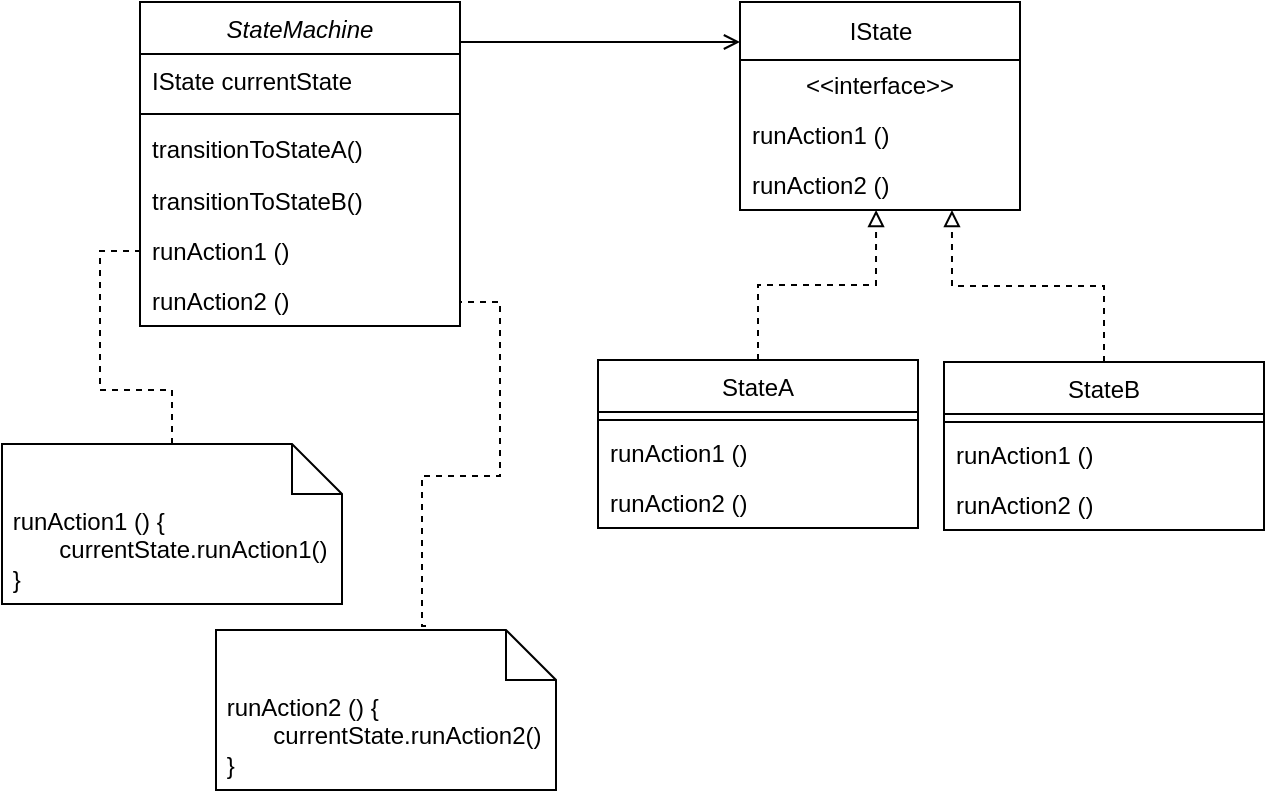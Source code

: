 <mxfile version="20.7.4" type="device"><diagram id="C5RBs43oDa-KdzZeNtuy" name="Page-1"><mxGraphModel dx="1420" dy="906" grid="0" gridSize="10" guides="1" tooltips="1" connect="1" arrows="1" fold="1" page="0" pageScale="1" pageWidth="827" pageHeight="1169" math="0" shadow="0"><root><mxCell id="WIyWlLk6GJQsqaUBKTNV-0"/><mxCell id="WIyWlLk6GJQsqaUBKTNV-1" parent="WIyWlLk6GJQsqaUBKTNV-0"/><mxCell id="zkfFHV4jXpPFQw0GAbJ--0" value="StateMachine" style="swimlane;fontStyle=2;align=center;verticalAlign=top;childLayout=stackLayout;horizontal=1;startSize=26;horizontalStack=0;resizeParent=1;resizeLast=0;collapsible=1;marginBottom=0;rounded=0;shadow=0;strokeWidth=1;" parent="WIyWlLk6GJQsqaUBKTNV-1" vertex="1"><mxGeometry x="420" y="130" width="160" height="162" as="geometry"><mxRectangle x="230" y="140" width="160" height="26" as="alternateBounds"/></mxGeometry></mxCell><mxCell id="zkfFHV4jXpPFQw0GAbJ--1" value="IState currentState" style="text;align=left;verticalAlign=top;spacingLeft=4;spacingRight=4;overflow=hidden;rotatable=0;points=[[0,0.5],[1,0.5]];portConstraint=eastwest;" parent="zkfFHV4jXpPFQw0GAbJ--0" vertex="1"><mxGeometry y="26" width="160" height="26" as="geometry"/></mxCell><mxCell id="zkfFHV4jXpPFQw0GAbJ--4" value="" style="line;html=1;strokeWidth=1;align=left;verticalAlign=middle;spacingTop=-1;spacingLeft=3;spacingRight=3;rotatable=0;labelPosition=right;points=[];portConstraint=eastwest;" parent="zkfFHV4jXpPFQw0GAbJ--0" vertex="1"><mxGeometry y="52" width="160" height="8" as="geometry"/></mxCell><mxCell id="zkfFHV4jXpPFQw0GAbJ--5" value="transitionToStateA()" style="text;align=left;verticalAlign=top;spacingLeft=4;spacingRight=4;overflow=hidden;rotatable=0;points=[[0,0.5],[1,0.5]];portConstraint=eastwest;" parent="zkfFHV4jXpPFQw0GAbJ--0" vertex="1"><mxGeometry y="60" width="160" height="26" as="geometry"/></mxCell><mxCell id="gsmVabH8hQ2Cs38YSonJ-13" value="transitionToStateB()" style="text;align=left;verticalAlign=top;spacingLeft=4;spacingRight=4;overflow=hidden;rotatable=0;points=[[0,0.5],[1,0.5]];portConstraint=eastwest;" vertex="1" parent="zkfFHV4jXpPFQw0GAbJ--0"><mxGeometry y="86" width="160" height="26" as="geometry"/></mxCell><mxCell id="gsmVabH8hQ2Cs38YSonJ-14" value="runAction1 ()" style="text;html=1;strokeColor=none;fillColor=none;align=left;verticalAlign=middle;spacingLeft=4;spacingRight=4;overflow=hidden;rotatable=0;points=[[0,0.5],[1,0.5]];portConstraint=eastwest;" vertex="1" parent="zkfFHV4jXpPFQw0GAbJ--0"><mxGeometry y="112" width="160" height="25" as="geometry"/></mxCell><mxCell id="gsmVabH8hQ2Cs38YSonJ-15" value="runAction2 ()" style="text;html=1;strokeColor=none;fillColor=none;align=left;verticalAlign=middle;spacingLeft=4;spacingRight=4;overflow=hidden;rotatable=0;points=[[0,0.5],[1,0.5]];portConstraint=eastwest;" vertex="1" parent="zkfFHV4jXpPFQw0GAbJ--0"><mxGeometry y="137" width="160" height="25" as="geometry"/></mxCell><mxCell id="gsmVabH8hQ2Cs38YSonJ-5" style="edgeStyle=orthogonalEdgeStyle;rounded=0;orthogonalLoop=1;jettySize=auto;html=1;dashed=1;endArrow=block;endFill=0;entryX=0.757;entryY=1;entryDx=0;entryDy=0;entryPerimeter=0;" edge="1" parent="WIyWlLk6GJQsqaUBKTNV-1" source="zkfFHV4jXpPFQw0GAbJ--13" target="gsmVabH8hQ2Cs38YSonJ-4"><mxGeometry relative="1" as="geometry"/></mxCell><mxCell id="zkfFHV4jXpPFQw0GAbJ--13" value="StateB" style="swimlane;fontStyle=0;align=center;verticalAlign=top;childLayout=stackLayout;horizontal=1;startSize=26;horizontalStack=0;resizeParent=1;resizeLast=0;collapsible=1;marginBottom=0;rounded=0;shadow=0;strokeWidth=1;" parent="WIyWlLk6GJQsqaUBKTNV-1" vertex="1"><mxGeometry x="822" y="310" width="160" height="84" as="geometry"><mxRectangle x="340" y="380" width="170" height="26" as="alternateBounds"/></mxGeometry></mxCell><mxCell id="zkfFHV4jXpPFQw0GAbJ--15" value="" style="line;html=1;strokeWidth=1;align=left;verticalAlign=middle;spacingTop=-1;spacingLeft=3;spacingRight=3;rotatable=0;labelPosition=right;points=[];portConstraint=eastwest;" parent="zkfFHV4jXpPFQw0GAbJ--13" vertex="1"><mxGeometry y="26" width="160" height="8" as="geometry"/></mxCell><mxCell id="gsmVabH8hQ2Cs38YSonJ-6" value="runAction1 ()" style="text;html=1;strokeColor=none;fillColor=none;align=left;verticalAlign=middle;spacingLeft=4;spacingRight=4;overflow=hidden;rotatable=0;points=[[0,0.5],[1,0.5]];portConstraint=eastwest;" vertex="1" parent="zkfFHV4jXpPFQw0GAbJ--13"><mxGeometry y="34" width="160" height="25" as="geometry"/></mxCell><mxCell id="gsmVabH8hQ2Cs38YSonJ-7" value="runAction2 ()" style="text;html=1;strokeColor=none;fillColor=none;align=left;verticalAlign=middle;spacingLeft=4;spacingRight=4;overflow=hidden;rotatable=0;points=[[0,0.5],[1,0.5]];portConstraint=eastwest;" vertex="1" parent="zkfFHV4jXpPFQw0GAbJ--13"><mxGeometry y="59" width="160" height="25" as="geometry"/></mxCell><mxCell id="zkfFHV4jXpPFQw0GAbJ--26" value="" style="endArrow=open;shadow=0;strokeWidth=1;rounded=0;endFill=1;edgeStyle=elbowEdgeStyle;elbow=vertical;" parent="WIyWlLk6GJQsqaUBKTNV-1" source="zkfFHV4jXpPFQw0GAbJ--0" edge="1"><mxGeometry x="0.5" y="41" relative="1" as="geometry"><mxPoint x="580" y="202" as="sourcePoint"/><mxPoint x="720" y="150" as="targetPoint"/><mxPoint x="-40" y="32" as="offset"/></mxGeometry></mxCell><mxCell id="gsmVabH8hQ2Cs38YSonJ-1" value="&lt;span style=&quot;font-weight: normal;&quot;&gt;IState&lt;/span&gt;" style="swimlane;fontStyle=1;align=center;verticalAlign=middle;childLayout=stackLayout;horizontal=1;startSize=29;horizontalStack=0;resizeParent=1;resizeParentMax=0;resizeLast=0;collapsible=0;marginBottom=0;html=1;" vertex="1" parent="WIyWlLk6GJQsqaUBKTNV-1"><mxGeometry x="720" y="130" width="140" height="104" as="geometry"/></mxCell><mxCell id="gsmVabH8hQ2Cs38YSonJ-2" value="&amp;lt;&amp;lt;interface&amp;gt;&amp;gt;" style="text;html=1;strokeColor=none;fillColor=none;align=center;verticalAlign=middle;spacingLeft=4;spacingRight=4;overflow=hidden;rotatable=0;points=[[0,0.5],[1,0.5]];portConstraint=eastwest;" vertex="1" parent="gsmVabH8hQ2Cs38YSonJ-1"><mxGeometry y="29" width="140" height="25" as="geometry"/></mxCell><mxCell id="gsmVabH8hQ2Cs38YSonJ-3" value="runAction1 ()" style="text;html=1;strokeColor=none;fillColor=none;align=left;verticalAlign=middle;spacingLeft=4;spacingRight=4;overflow=hidden;rotatable=0;points=[[0,0.5],[1,0.5]];portConstraint=eastwest;" vertex="1" parent="gsmVabH8hQ2Cs38YSonJ-1"><mxGeometry y="54" width="140" height="25" as="geometry"/></mxCell><mxCell id="gsmVabH8hQ2Cs38YSonJ-4" value="runAction2 ()" style="text;html=1;strokeColor=none;fillColor=none;align=left;verticalAlign=middle;spacingLeft=4;spacingRight=4;overflow=hidden;rotatable=0;points=[[0,0.5],[1,0.5]];portConstraint=eastwest;" vertex="1" parent="gsmVabH8hQ2Cs38YSonJ-1"><mxGeometry y="79" width="140" height="25" as="geometry"/></mxCell><mxCell id="gsmVabH8hQ2Cs38YSonJ-12" style="edgeStyle=orthogonalEdgeStyle;rounded=0;orthogonalLoop=1;jettySize=auto;html=1;dashed=1;endArrow=block;endFill=0;entryX=0.486;entryY=1;entryDx=0;entryDy=0;entryPerimeter=0;" edge="1" parent="WIyWlLk6GJQsqaUBKTNV-1" source="gsmVabH8hQ2Cs38YSonJ-8" target="gsmVabH8hQ2Cs38YSonJ-4"><mxGeometry relative="1" as="geometry"/></mxCell><mxCell id="gsmVabH8hQ2Cs38YSonJ-8" value="StateA" style="swimlane;fontStyle=0;align=center;verticalAlign=top;childLayout=stackLayout;horizontal=1;startSize=26;horizontalStack=0;resizeParent=1;resizeLast=0;collapsible=1;marginBottom=0;rounded=0;shadow=0;strokeWidth=1;" vertex="1" parent="WIyWlLk6GJQsqaUBKTNV-1"><mxGeometry x="649" y="309" width="160" height="84" as="geometry"><mxRectangle x="340" y="380" width="170" height="26" as="alternateBounds"/></mxGeometry></mxCell><mxCell id="gsmVabH8hQ2Cs38YSonJ-9" value="" style="line;html=1;strokeWidth=1;align=left;verticalAlign=middle;spacingTop=-1;spacingLeft=3;spacingRight=3;rotatable=0;labelPosition=right;points=[];portConstraint=eastwest;" vertex="1" parent="gsmVabH8hQ2Cs38YSonJ-8"><mxGeometry y="26" width="160" height="8" as="geometry"/></mxCell><mxCell id="gsmVabH8hQ2Cs38YSonJ-11" value="runAction1 ()" style="text;html=1;strokeColor=none;fillColor=none;align=left;verticalAlign=middle;spacingLeft=4;spacingRight=4;overflow=hidden;rotatable=0;points=[[0,0.5],[1,0.5]];portConstraint=eastwest;" vertex="1" parent="gsmVabH8hQ2Cs38YSonJ-8"><mxGeometry y="34" width="160" height="25" as="geometry"/></mxCell><mxCell id="gsmVabH8hQ2Cs38YSonJ-10" value="runAction2 ()" style="text;html=1;strokeColor=none;fillColor=none;align=left;verticalAlign=middle;spacingLeft=4;spacingRight=4;overflow=hidden;rotatable=0;points=[[0,0.5],[1,0.5]];portConstraint=eastwest;" vertex="1" parent="gsmVabH8hQ2Cs38YSonJ-8"><mxGeometry y="59" width="160" height="25" as="geometry"/></mxCell><mxCell id="gsmVabH8hQ2Cs38YSonJ-18" style="edgeStyle=orthogonalEdgeStyle;rounded=0;orthogonalLoop=1;jettySize=auto;html=1;entryX=0;entryY=0.5;entryDx=0;entryDy=0;dashed=1;endArrow=none;endFill=0;" edge="1" parent="WIyWlLk6GJQsqaUBKTNV-1" source="gsmVabH8hQ2Cs38YSonJ-16" target="gsmVabH8hQ2Cs38YSonJ-14"><mxGeometry relative="1" as="geometry"><Array as="points"><mxPoint x="436" y="324"/><mxPoint x="400" y="324"/><mxPoint x="400" y="255"/></Array></mxGeometry></mxCell><mxCell id="gsmVabH8hQ2Cs38YSonJ-16" value="&lt;div style=&quot;&quot;&gt;&lt;span style=&quot;background-color: initial;&quot;&gt;&amp;nbsp;runAction1 () {&lt;/span&gt;&lt;/div&gt;&lt;div style=&quot;&quot;&gt;&lt;span style=&quot;background-color: initial;&quot;&gt;&lt;span style=&quot;white-space: pre;&quot;&gt;&#9;&lt;/span&gt;currentState.runAction1()&lt;br&gt;&lt;/span&gt;&lt;/div&gt;&lt;div style=&quot;&quot;&gt;&lt;span style=&quot;background-color: initial;&quot;&gt;&amp;nbsp;}&lt;/span&gt;&lt;/div&gt;" style="shape=note2;boundedLbl=1;whiteSpace=wrap;html=1;size=25;verticalAlign=top;align=left;" vertex="1" parent="WIyWlLk6GJQsqaUBKTNV-1"><mxGeometry x="351" y="351" width="170" height="80" as="geometry"/></mxCell><mxCell id="gsmVabH8hQ2Cs38YSonJ-19" style="edgeStyle=orthogonalEdgeStyle;rounded=0;orthogonalLoop=1;jettySize=auto;html=1;exitX=0.5;exitY=0;exitDx=0;exitDy=0;exitPerimeter=0;dashed=1;endArrow=none;endFill=0;" edge="1" parent="WIyWlLk6GJQsqaUBKTNV-1" source="gsmVabH8hQ2Cs38YSonJ-17" target="gsmVabH8hQ2Cs38YSonJ-15"><mxGeometry relative="1" as="geometry"><Array as="points"><mxPoint x="564" y="444"/><mxPoint x="564" y="442"/><mxPoint x="561" y="442"/><mxPoint x="561" y="367"/><mxPoint x="600" y="367"/><mxPoint x="600" y="280"/></Array></mxGeometry></mxCell><mxCell id="gsmVabH8hQ2Cs38YSonJ-17" value="&lt;div style=&quot;&quot;&gt;&lt;span style=&quot;background-color: initial;&quot;&gt;&amp;nbsp;runAction2 () {&lt;/span&gt;&lt;/div&gt;&lt;div style=&quot;&quot;&gt;&lt;span style=&quot;background-color: initial;&quot;&gt;&lt;span style=&quot;white-space: pre;&quot;&gt;&#9;&lt;/span&gt;currentState.runAction2()&lt;br&gt;&lt;/span&gt;&lt;/div&gt;&lt;div style=&quot;&quot;&gt;&lt;span style=&quot;background-color: initial;&quot;&gt;&amp;nbsp;}&lt;/span&gt;&lt;/div&gt;" style="shape=note2;boundedLbl=1;whiteSpace=wrap;html=1;size=25;verticalAlign=top;align=left;" vertex="1" parent="WIyWlLk6GJQsqaUBKTNV-1"><mxGeometry x="458" y="444" width="170" height="80" as="geometry"/></mxCell></root></mxGraphModel></diagram></mxfile>